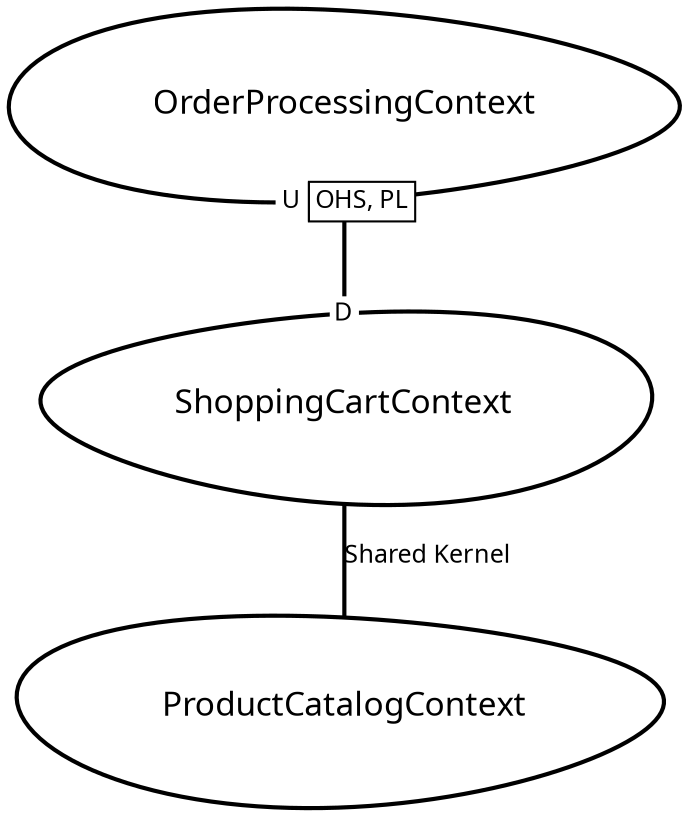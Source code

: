digraph "ContextMapGraph" {
graph ["imagepath"="/tmp/GraphvizJava"]
"OrderProcessingContext" ["margin"="0.3","orientation"="269","shape"="egg","fontsize"="16","style"="bold","label"="OrderProcessingContext\n","fontname"="sans-serif"]
"ShoppingCartContext" ["margin"="0.3","orientation"="80","shape"="egg","fontsize"="16","style"="bold","label"="ShoppingCartContext\n","fontname"="sans-serif"]
"ProductCatalogContext" ["margin"="0.3","orientation"="284","shape"="egg","fontsize"="16","style"="bold","label"="ProductCatalogContext\n","fontname"="sans-serif"]
"OrderProcessingContext" -> "ShoppingCartContext" ["headlabel"=<<table cellspacing="0" cellborder="0" border="0">
<tr><td bgcolor="white">D</td></tr>
</table>>,"labeldistance"="0","fontsize"="12","taillabel"=<<table cellspacing="0" cellborder="1" border="0">
<tr><td bgcolor="white" sides="r">U</td><td sides="trbl" bgcolor="white"><font>OHS, PL</font></td></tr>
</table>>,"style"="bold","label"="                                        ","dir"="none","fontname"="sans-serif"]
"ShoppingCartContext" -> "ProductCatalogContext" ["fontsize"="12","style"="bold","label"="Shared Kernel","dir"="none","fontname"="sans-serif"]
}